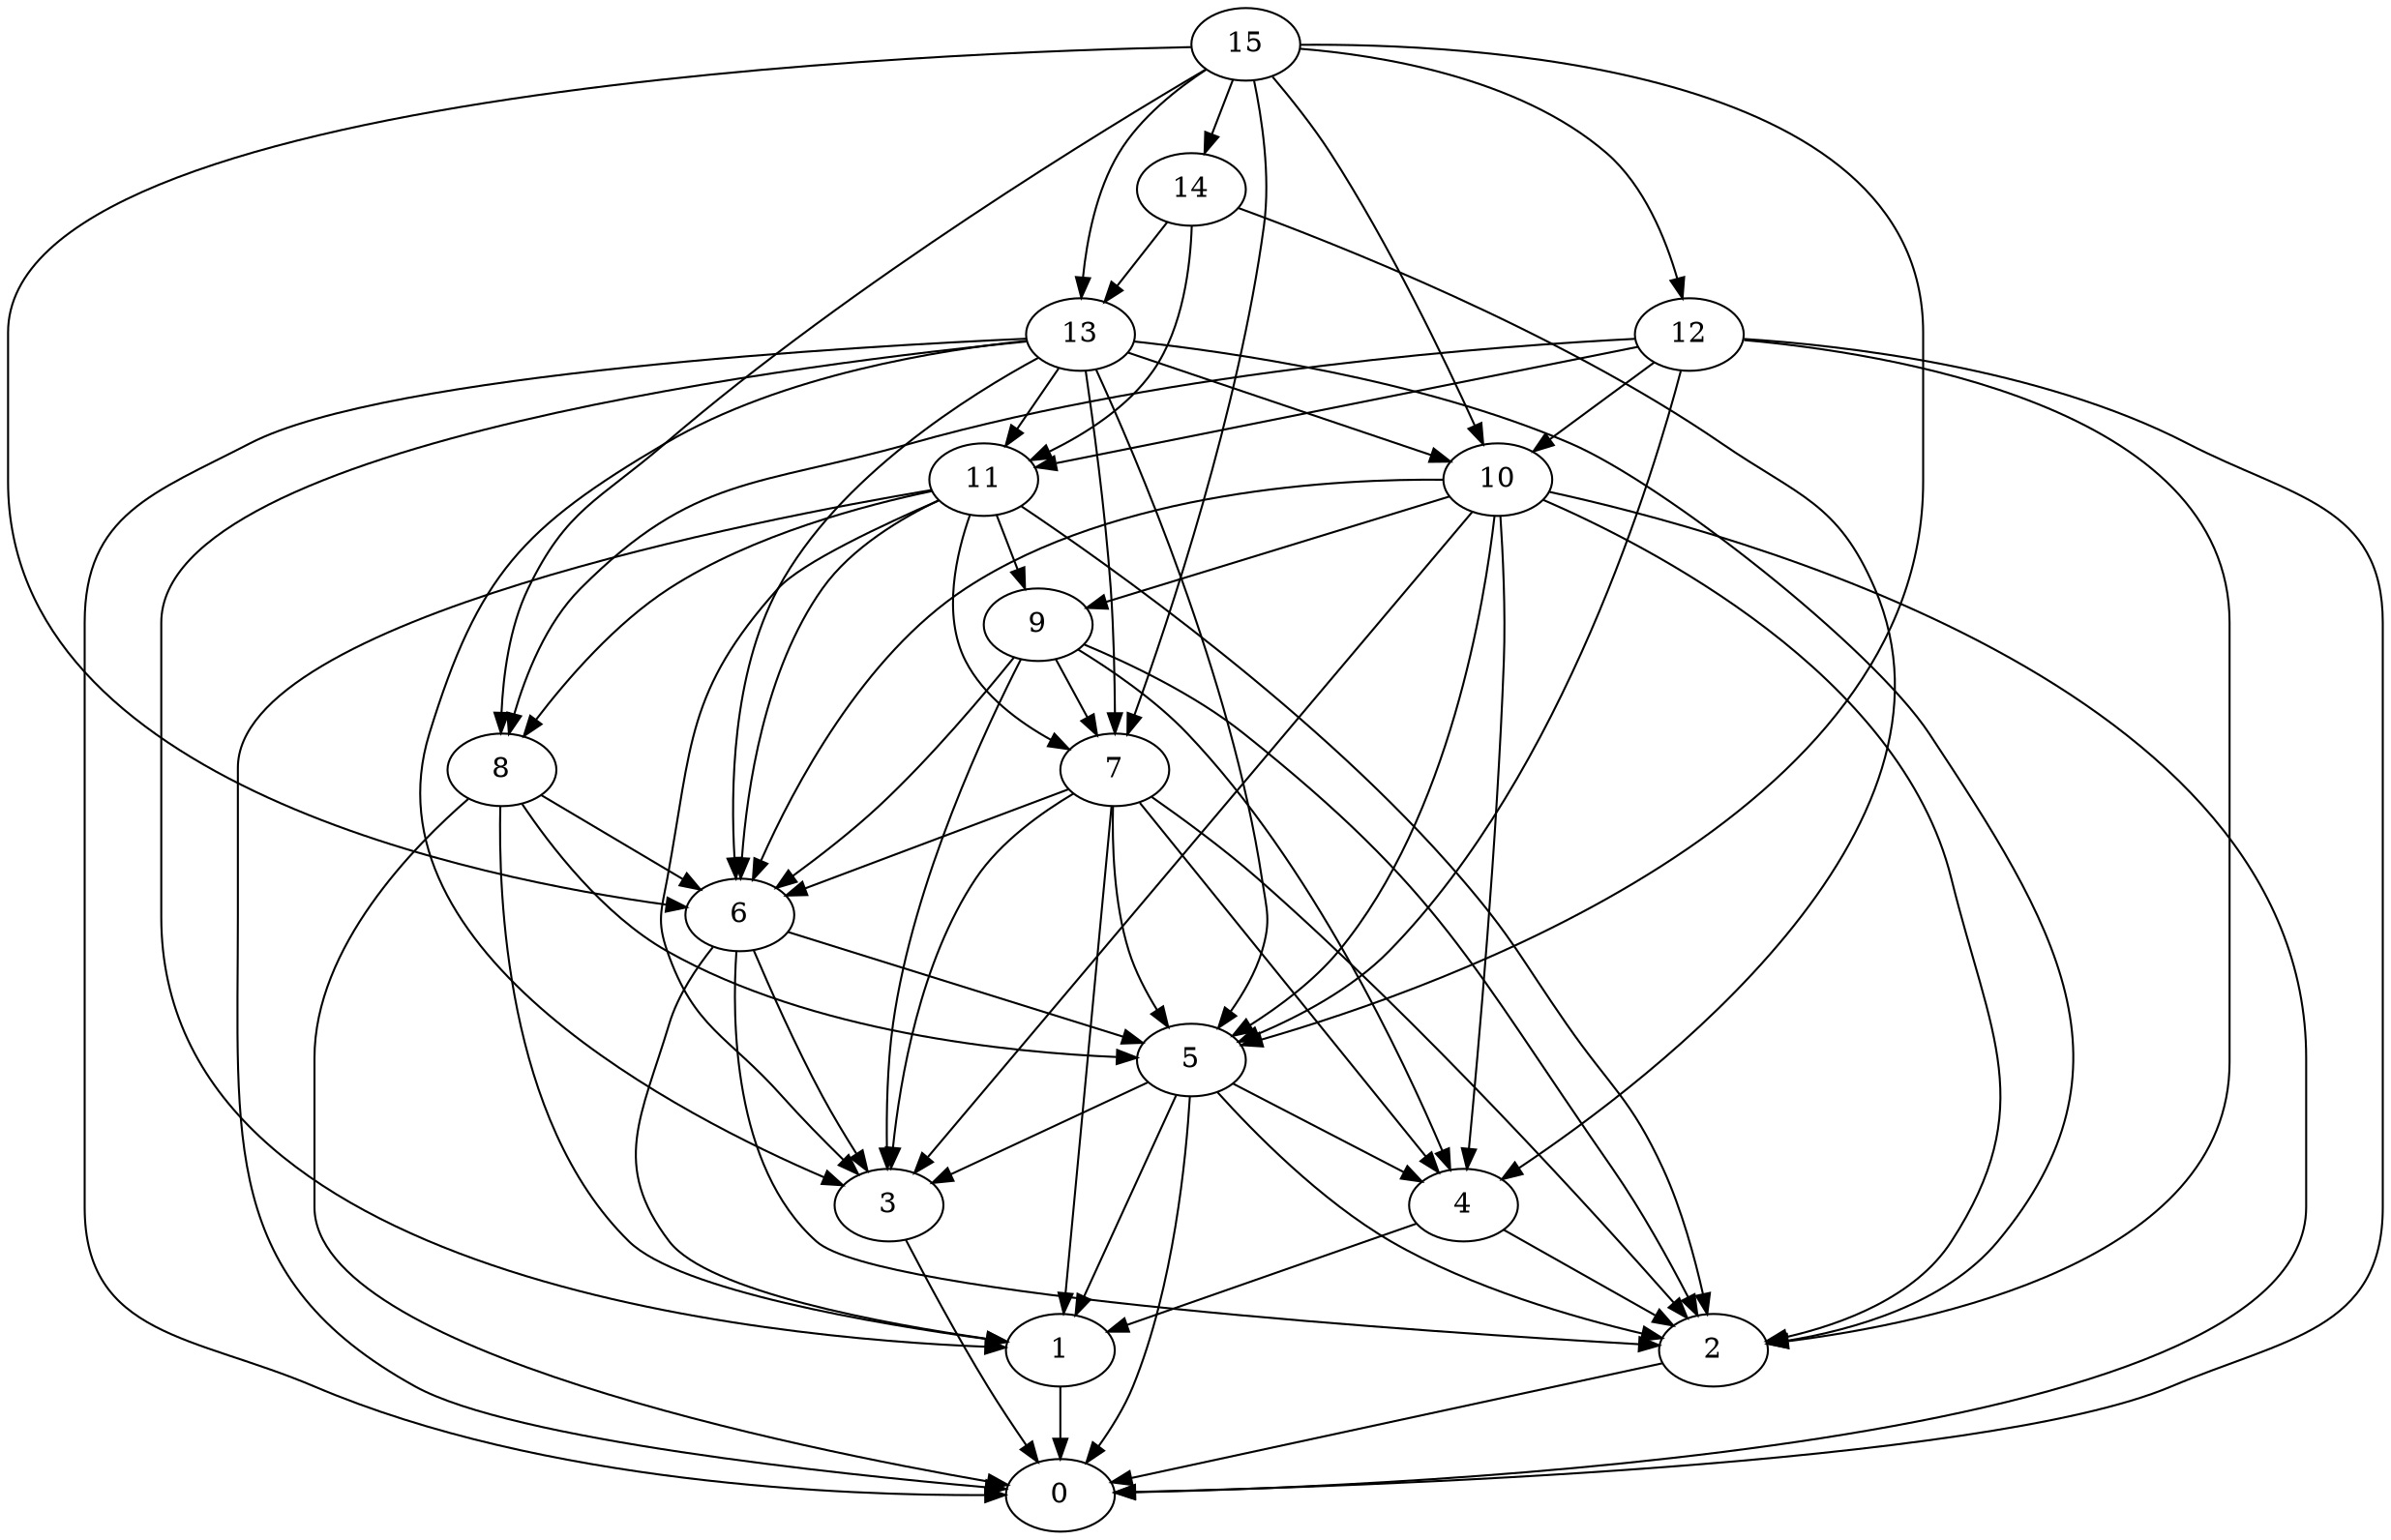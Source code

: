 digraph "Random_Nodes_16_Density_4.31_CCR_1.00_WeightType_Random#1_Heterogeneous-4-2" {
15 [Weight=27];
14 [Weight=53];
13 [Weight=21];
12 [Weight=16];
11 [Weight=16];
10 [Weight=16];
9 [Weight=43];
8 [Weight=53];
7 [Weight=48];
6 [Weight=16];
5 [Weight=16];
4 [Weight=16];
2 [Weight=21];
3 [Weight=21];
1 [Weight=11];
0 [Weight=43];
14 -> 13 [Weight=5];
5 -> 2 [Weight=10];
13 -> 0 [Weight=3];
10 -> 0 [Weight=4];
11 -> 7 [Weight=2];
9 -> 6 [Weight=5];
12 -> 0 [Weight=7];
9 -> 4 [Weight=3];
12 -> 11 [Weight=2];
9 -> 2 [Weight=9];
12 -> 5 [Weight=9];
8 -> 1 [Weight=2];
5 -> 0 [Weight=10];
12 -> 8 [Weight=6];
11 -> 3 [Weight=10];
7 -> 3 [Weight=8];
5 -> 4 [Weight=5];
7 -> 5 [Weight=5];
13 -> 1 [Weight=3];
11 -> 9 [Weight=9];
12 -> 2 [Weight=9];
8 -> 5 [Weight=10];
7 -> 6 [Weight=5];
4 -> 1 [Weight=7];
10 -> 4 [Weight=2];
14 -> 11 [Weight=4];
3 -> 0 [Weight=8];
15 -> 13 [Weight=2];
12 -> 10 [Weight=8];
14 -> 4 [Weight=9];
11 -> 6 [Weight=4];
13 -> 6 [Weight=8];
11 -> 2 [Weight=3];
13 -> 11 [Weight=5];
7 -> 2 [Weight=4];
15 -> 12 [Weight=3];
15 -> 8 [Weight=3];
9 -> 7 [Weight=6];
11 -> 8 [Weight=9];
8 -> 6 [Weight=9];
11 -> 0 [Weight=3];
2 -> 0 [Weight=9];
6 -> 3 [Weight=5];
8 -> 0 [Weight=7];
5 -> 1 [Weight=10];
15 -> 5 [Weight=3];
10 -> 5 [Weight=10];
10 -> 6 [Weight=2];
9 -> 3 [Weight=4];
10 -> 3 [Weight=4];
10 -> 9 [Weight=7];
15 -> 7 [Weight=9];
13 -> 3 [Weight=4];
13 -> 7 [Weight=10];
1 -> 0 [Weight=7];
5 -> 3 [Weight=8];
7 -> 4 [Weight=3];
10 -> 2 [Weight=8];
4 -> 2 [Weight=7];
7 -> 1 [Weight=7];
6 -> 2 [Weight=9];
13 -> 10 [Weight=9];
6 -> 1 [Weight=6];
15 -> 10 [Weight=10];
13 -> 5 [Weight=10];
15 -> 6 [Weight=10];
6 -> 5 [Weight=6];
15 -> 14 [Weight=10];
13 -> 2 [Weight=4];
}
